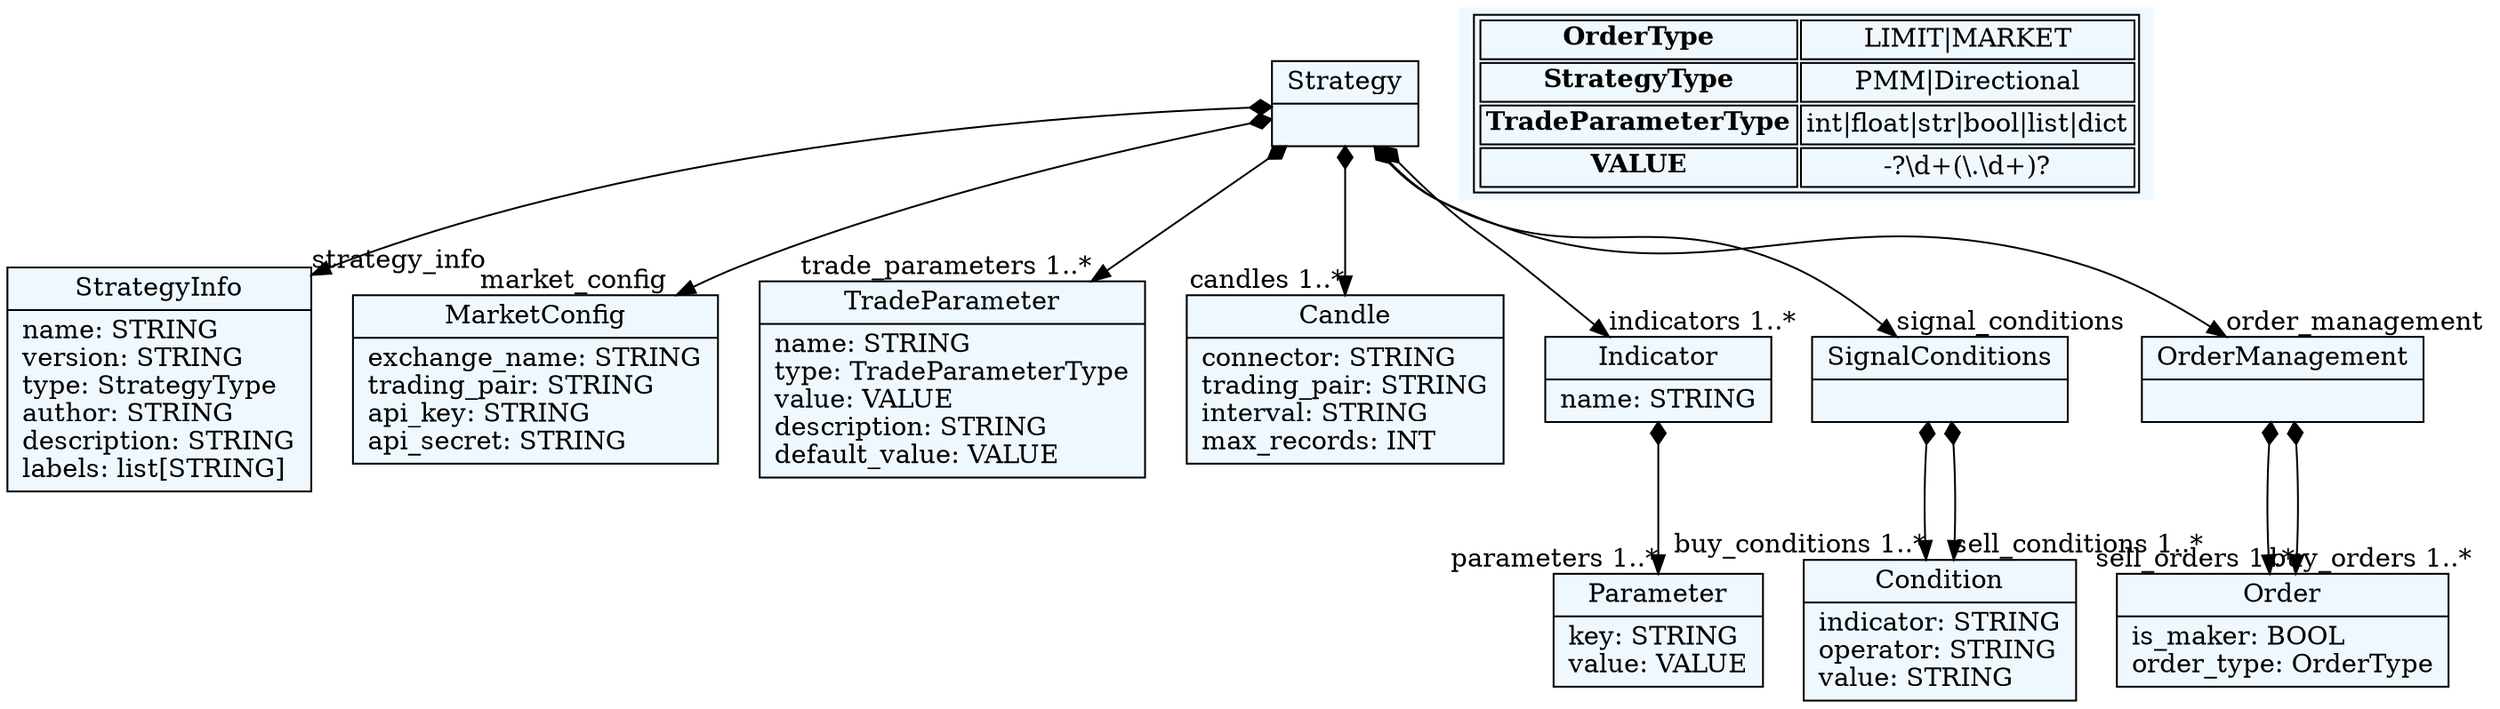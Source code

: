 
    digraph textX {
    fontname = "Bitstream Vera Sans"
    fontsize = 8
    node[
        shape=record,
        style=filled,
        fillcolor=aliceblue
    ]
    nodesep = 0.3
    edge[dir=black,arrowtail=empty]


4561803408[ label="{Strategy|}"]

4561805328[ label="{StrategyInfo|name: STRING\lversion: STRING\ltype: StrategyType\lauthor: STRING\ldescription: STRING\llabels: list[STRING]\l}"]

4561810704[ label="{MarketConfig|exchange_name: STRING\ltrading_pair: STRING\lapi_key: STRING\lapi_secret: STRING\l}"]

4561813392[ label="{TradeParameter|name: STRING\ltype: TradeParameterType\lvalue: VALUE\ldescription: STRING\ldefault_value: VALUE\l}"]

4561818768[ label="{Candle|connector: STRING\ltrading_pair: STRING\linterval: STRING\lmax_records: INT\l}"]

4561821456[ label="{Indicator|name: STRING\l}"]

4561824144[ label="{Parameter|key: STRING\lvalue: VALUE\l}"]

4561826832[ label="{SignalConditions|}"]

4561829520[ label="{Condition|indicator: STRING\loperator: STRING\lvalue: STRING\l}"]

4561832208[ label="{OrderManagement|}"]

4561834896[ label="{Order|is_maker: BOOL\lorder_type: OrderType\l}"]



4561803408 -> 4561805328[arrowtail=diamond, dir=both, headlabel="strategy_info "]
4561803408 -> 4561810704[arrowtail=diamond, dir=both, headlabel="market_config "]
4561803408 -> 4561813392[arrowtail=diamond, dir=both, headlabel="trade_parameters 1..*"]
4561803408 -> 4561818768[arrowtail=diamond, dir=both, headlabel="candles 1..*"]
4561803408 -> 4561821456[arrowtail=diamond, dir=both, headlabel="indicators 1..*"]
4561803408 -> 4561826832[arrowtail=diamond, dir=both, headlabel="signal_conditions "]
4561803408 -> 4561832208[arrowtail=diamond, dir=both, headlabel="order_management "]
4561821456 -> 4561824144[arrowtail=diamond, dir=both, headlabel="parameters 1..*"]
4561826832 -> 4561829520[arrowtail=diamond, dir=both, headlabel="buy_conditions 1..*"]
4561826832 -> 4561829520[arrowtail=diamond, dir=both, headlabel="sell_conditions 1..*"]
4561832208 -> 4561834896[arrowtail=diamond, dir=both, headlabel="buy_orders 1..*"]
4561832208 -> 4561834896[arrowtail=diamond, dir=both, headlabel="sell_orders 1..*"]
match_rules [ shape=plaintext, label=< <table>
	<tr>
		<td><b>OrderType</b></td><td>LIMIT|MARKET</td>
	</tr>
	<tr>
		<td><b>StrategyType</b></td><td>PMM|Directional</td>
	</tr>
	<tr>
		<td><b>TradeParameterType</b></td><td>int|float|str|bool|list|dict</td>
	</tr>
	<tr>
		<td><b>VALUE</b></td><td>-?\d+(\.\d+)?</td>
	</tr>
</table> >]


}
